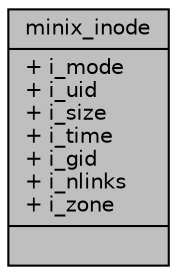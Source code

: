 digraph "minix_inode"
{
 // LATEX_PDF_SIZE
  edge [fontname="Helvetica",fontsize="10",labelfontname="Helvetica",labelfontsize="10"];
  node [fontname="Helvetica",fontsize="10",shape=record];
  Node1 [label="{minix_inode\n|+ i_mode\l+ i_uid\l+ i_size\l+ i_time\l+ i_gid\l+ i_nlinks\l+ i_zone\l|}",height=0.2,width=0.4,color="black", fillcolor="grey75", style="filled", fontcolor="black",tooltip=" "];
}
